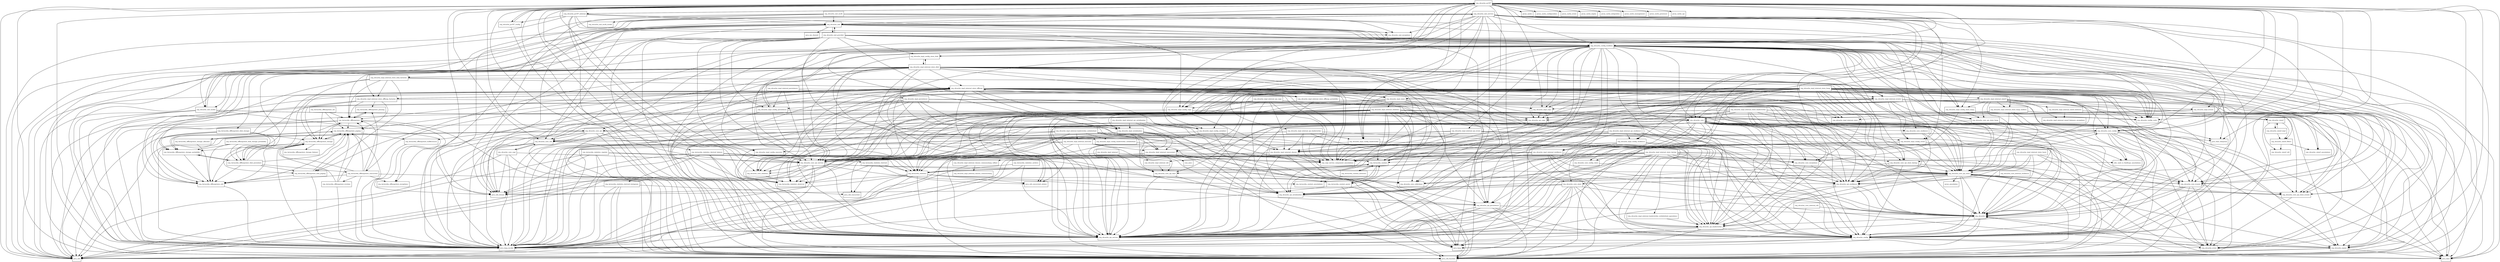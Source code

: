 digraph ehcache_3_7_1_package_dependencies {
  node [shape = box, fontsize=10.0];
  org_ehcache -> java_lang;
  org_ehcache -> org_ehcache_config;
  org_ehcache -> org_ehcache_spi_loaderwriter;
  org_ehcache_config -> java_lang;
  org_ehcache_config -> java_lang_invoke;
  org_ehcache_config -> org_ehcache_event;
  org_ehcache_config -> org_ehcache_expiry;
  org_ehcache_config_builders -> java_lang;
  org_ehcache_config_builders -> java_lang_invoke;
  org_ehcache_config_builders -> java_time;
  org_ehcache_config_builders -> java_util;
  org_ehcache_config_builders -> java_util_function;
  org_ehcache_config_builders -> org_ehcache;
  org_ehcache_config_builders -> org_ehcache_config;
  org_ehcache_config_builders -> org_ehcache_config_units;
  org_ehcache_config_builders -> org_ehcache_core;
  org_ehcache_config_builders -> org_ehcache_core_config;
  org_ehcache_config_builders -> org_ehcache_core_events;
  org_ehcache_config_builders -> org_ehcache_core_resilience;
  org_ehcache_config_builders -> org_ehcache_core_spi;
  org_ehcache_config_builders -> org_ehcache_core_spi_service;
  org_ehcache_config_builders -> org_ehcache_core_spi_store;
  org_ehcache_config_builders -> org_ehcache_core_spi_store_events;
  org_ehcache_config_builders -> org_ehcache_core_spi_store_heap;
  org_ehcache_config_builders -> org_ehcache_core_store;
  org_ehcache_config_builders -> org_ehcache_core_util;
  org_ehcache_config_builders -> org_ehcache_event;
  org_ehcache_config_builders -> org_ehcache_expiry;
  org_ehcache_config_builders -> org_ehcache_impl_config_copy;
  org_ehcache_config_builders -> org_ehcache_impl_config_event;
  org_ehcache_config_builders -> org_ehcache_impl_config_executor;
  org_ehcache_config_builders -> org_ehcache_impl_config_loaderwriter;
  org_ehcache_config_builders -> org_ehcache_impl_config_loaderwriter_writebehind;
  org_ehcache_config_builders -> org_ehcache_impl_config_persistence;
  org_ehcache_config_builders -> org_ehcache_impl_config_resilience;
  org_ehcache_config_builders -> org_ehcache_impl_config_serializer;
  org_ehcache_config_builders -> org_ehcache_impl_config_store_disk;
  org_ehcache_config_builders -> org_ehcache_impl_config_store_heap;
  org_ehcache_config_builders -> org_ehcache_impl_copy;
  org_ehcache_config_builders -> org_ehcache_impl_events;
  org_ehcache_config_builders -> org_ehcache_impl_internal_events;
  org_ehcache_config_builders -> org_ehcache_impl_internal_resilience;
  org_ehcache_config_builders -> org_ehcache_impl_internal_spi_event;
  org_ehcache_config_builders -> org_ehcache_spi_copy;
  org_ehcache_config_builders -> org_ehcache_spi_loaderwriter;
  org_ehcache_config_builders -> org_ehcache_spi_persistence;
  org_ehcache_config_builders -> org_ehcache_spi_resilience;
  org_ehcache_config_builders -> org_ehcache_spi_serialization;
  org_ehcache_config_builders -> org_ehcache_spi_service;
  org_ehcache_config_units -> org_ehcache_config;
  org_ehcache_core -> java_lang_invoke;
  org_ehcache_core -> java_time;
  org_ehcache_core -> java_util;
  org_ehcache_core -> java_util_concurrent_atomic;
  org_ehcache_core -> java_util_function;
  org_ehcache_core -> org_ehcache;
  org_ehcache_core -> org_ehcache_config;
  org_ehcache_core -> org_ehcache_core_config;
  org_ehcache_core -> org_ehcache_core_config_store;
  org_ehcache_core -> org_ehcache_core_events;
  org_ehcache_core -> org_ehcache_core_exceptions;
  org_ehcache_core -> org_ehcache_core_resilience;
  org_ehcache_core -> org_ehcache_core_spi;
  org_ehcache_core -> org_ehcache_core_spi_service;
  org_ehcache_core -> org_ehcache_core_spi_store;
  org_ehcache_core -> org_ehcache_core_spi_store_events;
  org_ehcache_core -> org_ehcache_core_statistics;
  org_ehcache_core -> org_ehcache_core_store;
  org_ehcache_core -> org_ehcache_core_util;
  org_ehcache_core -> org_ehcache_event;
  org_ehcache_core -> org_ehcache_expiry;
  org_ehcache_core -> org_ehcache_spi_loaderwriter;
  org_ehcache_core -> org_ehcache_spi_persistence;
  org_ehcache_core -> org_ehcache_spi_resilience;
  org_ehcache_core -> org_ehcache_spi_serialization;
  org_ehcache_core -> org_ehcache_spi_service;
  org_ehcache_core -> org_terracotta_context;
  org_ehcache_core -> org_terracotta_statistics;
  org_ehcache_core -> org_terracotta_statistics_observer;
  org_ehcache_core_config -> java_lang_invoke;
  org_ehcache_core_config -> java_time;
  org_ehcache_core_config -> java_time_temporal;
  org_ehcache_core_config -> java_util_function;
  org_ehcache_core_config -> org_ehcache;
  org_ehcache_core_config -> org_ehcache_config;
  org_ehcache_core_config -> org_ehcache_core;
  org_ehcache_core_config -> org_ehcache_core_util;
  org_ehcache_core_config -> org_ehcache_expiry;
  org_ehcache_core_config -> org_ehcache_spi_service;
  org_ehcache_core_config_store -> org_ehcache_core_spi_store;
  org_ehcache_core_config_store -> org_ehcache_spi_service;
  org_ehcache_core_events -> java_util_function;
  org_ehcache_core_events -> org_ehcache;
  org_ehcache_core_events -> org_ehcache_core_spi_store;
  org_ehcache_core_events -> org_ehcache_core_spi_store_events;
  org_ehcache_core_events -> org_ehcache_event;
  org_ehcache_core_events -> org_ehcache_spi_service;
  org_ehcache_core_exceptions -> org_ehcache_spi_loaderwriter;
  org_ehcache_core_exceptions -> org_ehcache_spi_resilience;
  org_ehcache_core_internal_resilience -> org_ehcache;
  org_ehcache_core_internal_resilience -> org_ehcache_spi_resilience;
  org_ehcache_core_internal_util -> java_lang_invoke;
  org_ehcache_core_internal_util -> org_ehcache;
  org_ehcache_core_osgi -> java_lang_invoke;
  org_ehcache_core_osgi -> java_util;
  org_ehcache_core_osgi -> java_util_function;
  org_ehcache_core_osgi -> java_util_stream;
  org_ehcache_core_osgi -> org_ehcache_core_spi_service;
  org_ehcache_core_osgi -> org_ehcache_core_util;
  org_ehcache_core_resilience -> org_ehcache_core_spi_store;
  org_ehcache_core_resilience -> org_ehcache_spi_resilience;
  org_ehcache_core_spi -> java_lang_invoke;
  org_ehcache_core_spi -> java_util;
  org_ehcache_core_spi -> java_util_function;
  org_ehcache_core_spi -> java_util_stream;
  org_ehcache_core_spi -> org_ehcache_config;
  org_ehcache_core_spi -> org_ehcache_core_spi_service;
  org_ehcache_core_spi -> org_ehcache_core_util;
  org_ehcache_core_spi -> org_ehcache_spi_service;
  org_ehcache_core_spi_service -> java_lang_invoke;
  org_ehcache_core_spi_service -> java_util;
  org_ehcache_core_spi_service -> java_util_function;
  org_ehcache_core_spi_service -> java_util_stream;
  org_ehcache_core_spi_service -> org_ehcache;
  org_ehcache_core_spi_service -> org_ehcache_core_spi_store;
  org_ehcache_core_spi_service -> org_ehcache_core_statistics;
  org_ehcache_core_spi_service -> org_ehcache_spi_persistence;
  org_ehcache_core_spi_service -> org_ehcache_spi_service;
  org_ehcache_core_spi_store -> java_time;
  org_ehcache_core_spi_store -> java_util_function;
  org_ehcache_core_spi_store -> javax_annotation;
  org_ehcache_core_spi_store -> org_ehcache;
  org_ehcache_core_spi_store -> org_ehcache_config;
  org_ehcache_core_spi_store -> org_ehcache_core_collections;
  org_ehcache_core_spi_store -> org_ehcache_core_config;
  org_ehcache_core_spi_store -> org_ehcache_core_events;
  org_ehcache_core_spi_store -> org_ehcache_core_spi_store_events;
  org_ehcache_core_spi_store -> org_ehcache_core_store;
  org_ehcache_core_spi_store -> org_ehcache_expiry;
  org_ehcache_core_spi_store -> org_ehcache_spi_loaderwriter;
  org_ehcache_core_spi_store -> org_ehcache_spi_resilience;
  org_ehcache_core_spi_store -> org_ehcache_spi_serialization;
  org_ehcache_core_spi_store -> org_ehcache_spi_service;
  org_ehcache_core_spi_store_events -> org_ehcache_event;
  org_ehcache_core_spi_store_heap -> org_ehcache_config;
  org_ehcache_core_spi_store_heap -> org_ehcache_core_spi_store;
  org_ehcache_core_spi_store_heap -> org_ehcache_spi_service;
  org_ehcache_core_spi_store_tiering -> java_util_function;
  org_ehcache_core_spi_store_tiering -> org_ehcache_config;
  org_ehcache_core_spi_store_tiering -> org_ehcache_core_spi_store;
  org_ehcache_core_spi_store_tiering -> org_ehcache_spi_resilience;
  org_ehcache_core_spi_store_tiering -> org_ehcache_spi_service;
  org_ehcache_core_spi_time -> java_lang;
  org_ehcache_core_spi_time -> org_ehcache_spi_service;
  org_ehcache_core_statistics -> org_terracotta_statistics_observer;
  org_ehcache_core_store -> java_lang_invoke;
  org_ehcache_core_store -> java_util;
  org_ehcache_core_store -> java_util_function;
  org_ehcache_core_store -> java_util_stream;
  org_ehcache_core_store -> org_ehcache_config;
  org_ehcache_core_store -> org_ehcache_core_spi_store;
  org_ehcache_core_store -> org_ehcache_expiry;
  org_ehcache_core_store -> org_ehcache_spi_loaderwriter;
  org_ehcache_core_store -> org_ehcache_spi_serialization;
  org_ehcache_core_store -> org_ehcache_spi_service;
  org_ehcache_core_util -> java_lang_invoke;
  org_ehcache_core_util -> java_util_function;
  org_ehcache_core_util -> java_util_stream;
  org_ehcache_core_util -> org_ehcache_core_osgi;
  org_ehcache_event -> org_ehcache;
  org_ehcache_expiry -> java_time;
  org_ehcache_expiry -> java_util;
  org_ehcache_expiry -> java_util_function;
  org_ehcache_expiry -> org_ehcache;
  org_ehcache_impl_config_copy -> org_ehcache_impl_internal_classes;
  org_ehcache_impl_config_copy -> org_ehcache_spi_copy;
  org_ehcache_impl_config_copy -> org_ehcache_spi_service;
  org_ehcache_impl_config_event -> org_ehcache_core_config_store;
  org_ehcache_impl_config_event -> org_ehcache_core_events;
  org_ehcache_impl_config_event -> org_ehcache_core_spi_store;
  org_ehcache_impl_config_event -> org_ehcache_event;
  org_ehcache_impl_config_event -> org_ehcache_impl_internal_classes;
  org_ehcache_impl_config_event -> org_ehcache_spi_service;
  org_ehcache_impl_config_executor -> org_ehcache_core_spi_service;
  org_ehcache_impl_config_executor -> org_ehcache_spi_service;
  org_ehcache_impl_config_loaderwriter -> org_ehcache_impl_internal_classes;
  org_ehcache_impl_config_loaderwriter -> org_ehcache_spi_loaderwriter;
  org_ehcache_impl_config_loaderwriter -> org_ehcache_spi_service;
  org_ehcache_impl_config_loaderwriter_writebehind -> org_ehcache_spi_loaderwriter;
  org_ehcache_impl_config_loaderwriter_writebehind -> org_ehcache_spi_service;
  org_ehcache_impl_config_persistence -> org_ehcache_config_builders;
  org_ehcache_impl_config_persistence -> org_ehcache_core;
  org_ehcache_impl_config_persistence -> org_ehcache_core_spi_service;
  org_ehcache_impl_config_persistence -> org_ehcache_spi_service;
  org_ehcache_impl_config_resilience -> org_ehcache_impl_internal_classes;
  org_ehcache_impl_config_resilience -> org_ehcache_impl_internal_resilience;
  org_ehcache_impl_config_resilience -> org_ehcache_spi_loaderwriter;
  org_ehcache_impl_config_resilience -> org_ehcache_spi_resilience;
  org_ehcache_impl_config_resilience -> org_ehcache_spi_service;
  org_ehcache_impl_config_serializer -> org_ehcache_core_spi_service;
  org_ehcache_impl_config_serializer -> org_ehcache_impl_internal_classes;
  org_ehcache_impl_config_serializer -> org_ehcache_spi_serialization;
  org_ehcache_impl_config_serializer -> org_ehcache_spi_service;
  org_ehcache_impl_config_store_disk -> org_ehcache_impl_internal_store_disk;
  org_ehcache_impl_config_store_disk -> org_ehcache_spi_service;
  org_ehcache_impl_config_store_heap -> org_ehcache_config_units;
  org_ehcache_impl_config_store_heap -> org_ehcache_core_spi_store_heap;
  org_ehcache_impl_config_store_heap -> org_ehcache_spi_service;
  org_ehcache_impl_copy -> org_ehcache_spi_copy;
  org_ehcache_impl_copy -> org_ehcache_spi_serialization;
  org_ehcache_impl_events -> java_lang_invoke;
  org_ehcache_impl_events -> org_ehcache;
  org_ehcache_impl_events -> org_ehcache_core;
  org_ehcache_impl_events -> org_ehcache_core_events;
  org_ehcache_impl_events -> org_ehcache_core_spi_store_events;
  org_ehcache_impl_events -> org_ehcache_event;
  org_ehcache_impl_internal -> org_ehcache_core_spi_service;
  org_ehcache_impl_internal -> org_ehcache_core_spi_time;
  org_ehcache_impl_internal -> org_ehcache_spi_service;
  org_ehcache_impl_internal -> org_osgi_service_component_annotations;
  org_ehcache_impl_internal_classes -> java_lang;
  org_ehcache_impl_internal_classes -> org_ehcache_config;
  org_ehcache_impl_internal_classes -> org_ehcache_core_collections;
  org_ehcache_impl_internal_classes -> org_ehcache_core_spi_service;
  org_ehcache_impl_internal_classes -> org_ehcache_impl_internal_classes_commonslang_reflect;
  org_ehcache_impl_internal_classes -> org_ehcache_spi_service;
  org_ehcache_impl_internal_classes_commonslang_reflect -> java_util;
  org_ehcache_impl_internal_classes_commonslang_reflect -> org_ehcache_impl_internal_classes_commonslang;
  org_ehcache_impl_internal_concurrent -> edu_umd_cs_findbugs_annotations;
  org_ehcache_impl_internal_concurrent -> java_lang;
  org_ehcache_impl_internal_concurrent -> java_lang_invoke;
  org_ehcache_impl_internal_concurrent -> java_util;
  org_ehcache_impl_internal_concurrent -> java_util_concurrent;
  org_ehcache_impl_internal_concurrent -> java_util_function;
  org_ehcache_impl_internal_concurrent -> org_ehcache_config;
  org_ehcache_impl_internal_concurrent -> sun_misc;
  org_ehcache_impl_internal_events -> java_util_function;
  org_ehcache_impl_internal_events -> org_ehcache;
  org_ehcache_impl_internal_events -> org_ehcache_core_events;
  org_ehcache_impl_internal_events -> org_ehcache_core_spi_service;
  org_ehcache_impl_internal_events -> org_ehcache_core_spi_store;
  org_ehcache_impl_internal_events -> org_ehcache_core_spi_store_events;
  org_ehcache_impl_internal_events -> org_ehcache_event;
  org_ehcache_impl_internal_events -> org_ehcache_impl_config_event;
  org_ehcache_impl_internal_events -> org_ehcache_impl_events;
  org_ehcache_impl_internal_events -> org_ehcache_spi_service;
  org_ehcache_impl_internal_events -> org_osgi_service_component_annotations;
  org_ehcache_impl_internal_executor -> java_lang_invoke;
  org_ehcache_impl_internal_executor -> org_ehcache_core_spi_service;
  org_ehcache_impl_internal_executor -> org_ehcache_impl_config_executor;
  org_ehcache_impl_internal_executor -> org_ehcache_impl_internal_concurrent;
  org_ehcache_impl_internal_executor -> org_ehcache_impl_internal_util;
  org_ehcache_impl_internal_executor -> org_ehcache_spi_service;
  org_ehcache_impl_internal_executor -> org_osgi_service_component_annotations;
  org_ehcache_impl_internal_loaderwriter_writebehind -> java_lang_invoke;
  org_ehcache_impl_internal_loaderwriter_writebehind -> org_ehcache_core_spi_service;
  org_ehcache_impl_internal_loaderwriter_writebehind -> org_ehcache_impl_config_loaderwriter_writebehind;
  org_ehcache_impl_internal_loaderwriter_writebehind -> org_ehcache_impl_internal_concurrent;
  org_ehcache_impl_internal_loaderwriter_writebehind -> org_ehcache_impl_internal_executor;
  org_ehcache_impl_internal_loaderwriter_writebehind -> org_ehcache_impl_internal_loaderwriter_writebehind_operations;
  org_ehcache_impl_internal_loaderwriter_writebehind -> org_ehcache_spi_loaderwriter;
  org_ehcache_impl_internal_loaderwriter_writebehind -> org_ehcache_spi_service;
  org_ehcache_impl_internal_loaderwriter_writebehind -> org_osgi_service_component_annotations;
  org_ehcache_impl_internal_loaderwriter_writebehind_operations -> org_ehcache_spi_loaderwriter;
  org_ehcache_impl_internal_persistence -> org_ehcache_core_spi_service;
  org_ehcache_impl_internal_persistence -> org_ehcache_impl_config_persistence;
  org_ehcache_impl_internal_persistence -> org_ehcache_impl_persistence;
  org_ehcache_impl_internal_persistence -> org_ehcache_spi_service;
  org_ehcache_impl_internal_persistence -> org_osgi_service_component_annotations;
  org_ehcache_impl_internal_resilience -> java_lang_invoke;
  org_ehcache_impl_internal_resilience -> java_util;
  org_ehcache_impl_internal_resilience -> org_ehcache;
  org_ehcache_impl_internal_resilience -> org_ehcache_core_exceptions;
  org_ehcache_impl_internal_resilience -> org_ehcache_core_spi_time;
  org_ehcache_impl_internal_resilience -> org_ehcache_impl_internal_util;
  org_ehcache_impl_internal_resilience -> org_ehcache_spi_loaderwriter;
  org_ehcache_impl_internal_resilience -> org_ehcache_spi_resilience;
  org_ehcache_impl_internal_sizeof -> org_ehcache_config;
  org_ehcache_impl_internal_sizeof -> org_ehcache_config_units;
  org_ehcache_impl_internal_sizeof -> org_ehcache_core_spi_service;
  org_ehcache_impl_internal_sizeof -> org_ehcache_core_spi_store;
  org_ehcache_impl_internal_sizeof -> org_ehcache_core_spi_store_heap;
  org_ehcache_impl_internal_sizeof -> org_ehcache_impl_config_store_heap;
  org_ehcache_impl_internal_sizeof -> org_ehcache_impl_copy;
  org_ehcache_impl_internal_sizeof -> org_ehcache_impl_internal_concurrent;
  org_ehcache_impl_internal_sizeof -> org_ehcache_impl_internal_sizeof_listeners;
  org_ehcache_impl_internal_sizeof -> org_ehcache_impl_internal_sizeof_listeners_exceptions;
  org_ehcache_impl_internal_sizeof -> org_ehcache_impl_internal_store_heap_holders;
  org_ehcache_impl_internal_sizeof -> org_ehcache_sizeof;
  org_ehcache_impl_internal_sizeof -> org_ehcache_sizeof_filters;
  org_ehcache_impl_internal_sizeof -> org_ehcache_spi_copy;
  org_ehcache_impl_internal_sizeof -> org_ehcache_spi_service;
  org_ehcache_impl_internal_sizeof -> org_osgi_service_component_annotations;
  org_ehcache_impl_internal_sizeof_listeners -> org_ehcache_impl_internal_sizeof_listeners_exceptions;
  org_ehcache_impl_internal_sizeof_listeners -> org_ehcache_sizeof;
  org_ehcache_impl_internal_spi_copy -> org_ehcache_core_spi_service;
  org_ehcache_impl_internal_spi_copy -> org_ehcache_impl_config_copy;
  org_ehcache_impl_internal_spi_copy -> org_ehcache_impl_copy;
  org_ehcache_impl_internal_spi_copy -> org_ehcache_impl_internal_classes;
  org_ehcache_impl_internal_spi_copy -> org_ehcache_spi_copy;
  org_ehcache_impl_internal_spi_copy -> org_ehcache_spi_serialization;
  org_ehcache_impl_internal_spi_copy -> org_ehcache_spi_service;
  org_ehcache_impl_internal_spi_copy -> org_osgi_service_component_annotations;
  org_ehcache_impl_internal_spi_event -> org_ehcache_core_events;
  org_ehcache_impl_internal_spi_event -> org_ehcache_core_spi_service;
  org_ehcache_impl_internal_spi_event -> org_ehcache_event;
  org_ehcache_impl_internal_spi_event -> org_ehcache_impl_config_event;
  org_ehcache_impl_internal_spi_event -> org_ehcache_impl_internal_classes;
  org_ehcache_impl_internal_spi_event -> org_ehcache_spi_service;
  org_ehcache_impl_internal_spi_event -> org_osgi_service_component_annotations;
  org_ehcache_impl_internal_spi_loaderwriter -> org_ehcache_config;
  org_ehcache_impl_internal_spi_loaderwriter -> org_ehcache_core_spi_service;
  org_ehcache_impl_internal_spi_loaderwriter -> org_ehcache_impl_config_loaderwriter;
  org_ehcache_impl_internal_spi_loaderwriter -> org_ehcache_impl_internal_classes;
  org_ehcache_impl_internal_spi_loaderwriter -> org_ehcache_spi_loaderwriter;
  org_ehcache_impl_internal_spi_loaderwriter -> org_ehcache_spi_service;
  org_ehcache_impl_internal_spi_loaderwriter -> org_osgi_service_component_annotations;
  org_ehcache_impl_internal_spi_resilience -> org_ehcache_config;
  org_ehcache_impl_internal_spi_resilience -> org_ehcache_core_spi_service;
  org_ehcache_impl_internal_spi_resilience -> org_ehcache_impl_config_resilience;
  org_ehcache_impl_internal_spi_resilience -> org_ehcache_impl_internal_classes;
  org_ehcache_impl_internal_spi_resilience -> org_ehcache_spi_loaderwriter;
  org_ehcache_impl_internal_spi_resilience -> org_ehcache_spi_resilience;
  org_ehcache_impl_internal_spi_resilience -> org_ehcache_spi_service;
  org_ehcache_impl_internal_spi_resilience -> org_osgi_service_component_annotations;
  org_ehcache_impl_internal_spi_serialization -> java_lang;
  org_ehcache_impl_internal_spi_serialization -> org_ehcache_core_collections;
  org_ehcache_impl_internal_spi_serialization -> org_ehcache_core_spi_service;
  org_ehcache_impl_internal_spi_serialization -> org_ehcache_impl_config_serializer;
  org_ehcache_impl_internal_spi_serialization -> org_ehcache_impl_serialization;
  org_ehcache_impl_internal_spi_serialization -> org_ehcache_spi_serialization;
  org_ehcache_impl_internal_spi_serialization -> org_ehcache_spi_service;
  org_ehcache_impl_internal_spi_serialization -> org_osgi_service_component_annotations;
  org_ehcache_impl_internal_statistics -> java_lang_invoke;
  org_ehcache_impl_internal_statistics -> java_util;
  org_ehcache_impl_internal_statistics -> java_util_concurrent_atomic;
  org_ehcache_impl_internal_statistics -> java_util_function;
  org_ehcache_impl_internal_statistics -> org_ehcache;
  org_ehcache_impl_internal_statistics -> org_ehcache_config;
  org_ehcache_impl_internal_statistics -> org_ehcache_core;
  org_ehcache_impl_internal_statistics -> org_ehcache_core_events;
  org_ehcache_impl_internal_statistics -> org_ehcache_core_spi_service;
  org_ehcache_impl_internal_statistics -> org_ehcache_core_spi_store;
  org_ehcache_impl_internal_statistics -> org_ehcache_core_statistics;
  org_ehcache_impl_internal_statistics -> org_ehcache_spi_service;
  org_ehcache_impl_internal_statistics -> org_osgi_service_component_annotations;
  org_ehcache_impl_internal_statistics -> org_terracotta_context;
  org_ehcache_impl_internal_statistics -> org_terracotta_context_query;
  org_ehcache_impl_internal_statistics -> org_terracotta_statistics;
  org_ehcache_impl_internal_statistics -> org_terracotta_statistics_observer;
  org_ehcache_impl_internal_store_basic -> java_util_function;
  org_ehcache_impl_internal_store_basic -> org_ehcache;
  org_ehcache_impl_internal_store_basic -> org_ehcache_core_spi_store;
  org_ehcache_impl_internal_store_basic -> org_ehcache_core_spi_store_events;
  org_ehcache_impl_internal_store_basic -> org_ehcache_core_spi_store_tiering;
  org_ehcache_impl_internal_store_basic -> org_ehcache_spi_resilience;
  org_ehcache_impl_internal_store_disk -> java_lang_invoke;
  org_ehcache_impl_internal_store_disk -> java_util_function;
  org_ehcache_impl_internal_store_disk -> org_ehcache;
  org_ehcache_impl_internal_store_disk -> org_ehcache_config;
  org_ehcache_impl_internal_store_disk -> org_ehcache_config_units;
  org_ehcache_impl_internal_store_disk -> org_ehcache_core_collections;
  org_ehcache_impl_internal_store_disk -> org_ehcache_core_events;
  org_ehcache_impl_internal_store_disk -> org_ehcache_core_spi_service;
  org_ehcache_impl_internal_store_disk -> org_ehcache_core_spi_store;
  org_ehcache_impl_internal_store_disk -> org_ehcache_core_spi_store_tiering;
  org_ehcache_impl_internal_store_disk -> org_ehcache_core_spi_time;
  org_ehcache_impl_internal_store_disk -> org_ehcache_core_statistics;
  org_ehcache_impl_internal_store_disk -> org_ehcache_impl_config_store_disk;
  org_ehcache_impl_internal_store_disk -> org_ehcache_impl_internal_events;
  org_ehcache_impl_internal_store_disk -> org_ehcache_impl_internal_store_disk_factories;
  org_ehcache_impl_internal_store_disk -> org_ehcache_impl_internal_store_offheap;
  org_ehcache_impl_internal_store_disk -> org_ehcache_impl_internal_store_offheap_factories;
  org_ehcache_impl_internal_store_disk -> org_ehcache_impl_internal_store_offheap_portability;
  org_ehcache_impl_internal_store_disk -> org_ehcache_impl_store;
  org_ehcache_impl_internal_store_disk -> org_ehcache_spi_persistence;
  org_ehcache_impl_internal_store_disk -> org_ehcache_spi_serialization;
  org_ehcache_impl_internal_store_disk -> org_ehcache_spi_service;
  org_ehcache_impl_internal_store_disk -> org_osgi_service_component_annotations;
  org_ehcache_impl_internal_store_disk -> org_terracotta_context;
  org_ehcache_impl_internal_store_disk -> org_terracotta_offheapstore;
  org_ehcache_impl_internal_store_disk -> org_terracotta_offheapstore_disk_paging;
  org_ehcache_impl_internal_store_disk -> org_terracotta_offheapstore_disk_persistent;
  org_ehcache_impl_internal_store_disk -> org_terracotta_offheapstore_disk_storage;
  org_ehcache_impl_internal_store_disk -> org_terracotta_offheapstore_storage_portability;
  org_ehcache_impl_internal_store_disk -> org_terracotta_offheapstore_util;
  org_ehcache_impl_internal_store_disk -> org_terracotta_statistics;
  org_ehcache_impl_internal_store_disk_factories -> org_ehcache_core_spi_store;
  org_ehcache_impl_internal_store_disk_factories -> org_ehcache_impl_internal_store_offheap;
  org_ehcache_impl_internal_store_disk_factories -> org_ehcache_impl_internal_store_offheap_factories;
  org_ehcache_impl_internal_store_disk_factories -> org_terracotta_offheapstore;
  org_ehcache_impl_internal_store_disk_factories -> org_terracotta_offheapstore_disk_paging;
  org_ehcache_impl_internal_store_disk_factories -> org_terracotta_offheapstore_disk_persistent;
  org_ehcache_impl_internal_store_disk_factories -> org_terracotta_offheapstore_util;
  org_ehcache_impl_internal_store_heap -> edu_umd_cs_findbugs_annotations;
  org_ehcache_impl_internal_store_heap -> java_lang_invoke;
  org_ehcache_impl_internal_store_heap -> java_time;
  org_ehcache_impl_internal_store_heap -> java_util;
  org_ehcache_impl_internal_store_heap -> java_util_function;
  org_ehcache_impl_internal_store_heap -> org_ehcache;
  org_ehcache_impl_internal_store_heap -> org_ehcache_config;
  org_ehcache_impl_internal_store_heap -> org_ehcache_config_units;
  org_ehcache_impl_internal_store_heap -> org_ehcache_core;
  org_ehcache_impl_internal_store_heap -> org_ehcache_core_collections;
  org_ehcache_impl_internal_store_heap -> org_ehcache_core_config;
  org_ehcache_impl_internal_store_heap -> org_ehcache_core_events;
  org_ehcache_impl_internal_store_heap -> org_ehcache_core_exceptions;
  org_ehcache_impl_internal_store_heap -> org_ehcache_core_spi_service;
  org_ehcache_impl_internal_store_heap -> org_ehcache_core_spi_store;
  org_ehcache_impl_internal_store_heap -> org_ehcache_core_spi_store_events;
  org_ehcache_impl_internal_store_heap -> org_ehcache_core_spi_store_heap;
  org_ehcache_impl_internal_store_heap -> org_ehcache_core_spi_store_tiering;
  org_ehcache_impl_internal_store_heap -> org_ehcache_core_spi_time;
  org_ehcache_impl_internal_store_heap -> org_ehcache_core_statistics;
  org_ehcache_impl_internal_store_heap -> org_ehcache_expiry;
  org_ehcache_impl_internal_store_heap -> org_ehcache_impl_copy;
  org_ehcache_impl_internal_store_heap -> org_ehcache_impl_internal_concurrent;
  org_ehcache_impl_internal_store_heap -> org_ehcache_impl_internal_events;
  org_ehcache_impl_internal_store_heap -> org_ehcache_impl_internal_sizeof;
  org_ehcache_impl_internal_store_heap -> org_ehcache_impl_internal_store;
  org_ehcache_impl_internal_store_heap -> org_ehcache_impl_internal_store_heap_holders;
  org_ehcache_impl_internal_store_heap -> org_ehcache_impl_serialization;
  org_ehcache_impl_internal_store_heap -> org_ehcache_impl_store;
  org_ehcache_impl_internal_store_heap -> org_ehcache_sizeof_annotations;
  org_ehcache_impl_internal_store_heap -> org_ehcache_spi_copy;
  org_ehcache_impl_internal_store_heap -> org_ehcache_spi_persistence;
  org_ehcache_impl_internal_store_heap -> org_ehcache_spi_resilience;
  org_ehcache_impl_internal_store_heap -> org_ehcache_spi_serialization;
  org_ehcache_impl_internal_store_heap -> org_ehcache_spi_service;
  org_ehcache_impl_internal_store_heap -> org_osgi_service_component_annotations;
  org_ehcache_impl_internal_store_heap -> org_terracotta_context;
  org_ehcache_impl_internal_store_heap -> org_terracotta_statistics;
  org_ehcache_impl_internal_store_heap -> org_terracotta_statistics_observer;
  org_ehcache_impl_internal_store_heap_holders -> edu_umd_cs_findbugs_annotations;
  org_ehcache_impl_internal_store_heap_holders -> java_time;
  org_ehcache_impl_internal_store_heap_holders -> org_ehcache_core_spi_store;
  org_ehcache_impl_internal_store_heap_holders -> org_ehcache_impl_internal_store;
  org_ehcache_impl_internal_store_heap_holders -> org_ehcache_sizeof_annotations;
  org_ehcache_impl_internal_store_heap_holders -> org_ehcache_spi_copy;
  org_ehcache_impl_internal_store_heap_holders -> org_ehcache_spi_serialization;
  org_ehcache_impl_internal_store_loaderwriter -> java_lang_invoke;
  org_ehcache_impl_internal_store_loaderwriter -> java_time;
  org_ehcache_impl_internal_store_loaderwriter -> java_util_function;
  org_ehcache_impl_internal_store_loaderwriter -> org_ehcache;
  org_ehcache_impl_internal_store_loaderwriter -> org_ehcache_core;
  org_ehcache_impl_internal_store_loaderwriter -> org_ehcache_core_exceptions;
  org_ehcache_impl_internal_store_loaderwriter -> org_ehcache_core_spi_service;
  org_ehcache_impl_internal_store_loaderwriter -> org_ehcache_core_spi_store;
  org_ehcache_impl_internal_store_loaderwriter -> org_ehcache_core_spi_store_events;
  org_ehcache_impl_internal_store_loaderwriter -> org_ehcache_core_util;
  org_ehcache_impl_internal_store_loaderwriter -> org_ehcache_expiry;
  org_ehcache_impl_internal_store_loaderwriter -> org_ehcache_spi_loaderwriter;
  org_ehcache_impl_internal_store_loaderwriter -> org_ehcache_spi_resilience;
  org_ehcache_impl_internal_store_loaderwriter -> org_ehcache_spi_service;
  org_ehcache_impl_internal_store_loaderwriter -> org_osgi_service_component_annotations;
  org_ehcache_impl_internal_store_loaderwriter -> org_terracotta_context;
  org_ehcache_impl_internal_store_offheap -> java_lang_invoke;
  org_ehcache_impl_internal_store_offheap -> java_time;
  org_ehcache_impl_internal_store_offheap -> java_util;
  org_ehcache_impl_internal_store_offheap -> java_util_function;
  org_ehcache_impl_internal_store_offheap -> org_ehcache;
  org_ehcache_impl_internal_store_offheap -> org_ehcache_config;
  org_ehcache_impl_internal_store_offheap -> org_ehcache_config_units;
  org_ehcache_impl_internal_store_offheap -> org_ehcache_core_collections;
  org_ehcache_impl_internal_store_offheap -> org_ehcache_core_config;
  org_ehcache_impl_internal_store_offheap -> org_ehcache_core_events;
  org_ehcache_impl_internal_store_offheap -> org_ehcache_core_exceptions;
  org_ehcache_impl_internal_store_offheap -> org_ehcache_core_spi_service;
  org_ehcache_impl_internal_store_offheap -> org_ehcache_core_spi_store;
  org_ehcache_impl_internal_store_offheap -> org_ehcache_core_spi_store_events;
  org_ehcache_impl_internal_store_offheap -> org_ehcache_core_spi_store_tiering;
  org_ehcache_impl_internal_store_offheap -> org_ehcache_core_spi_time;
  org_ehcache_impl_internal_store_offheap -> org_ehcache_core_statistics;
  org_ehcache_impl_internal_store_offheap -> org_ehcache_expiry;
  org_ehcache_impl_internal_store_offheap -> org_ehcache_impl_internal_events;
  org_ehcache_impl_internal_store_offheap -> org_ehcache_impl_internal_store;
  org_ehcache_impl_internal_store_offheap -> org_ehcache_impl_internal_store_offheap_factories;
  org_ehcache_impl_internal_store_offheap -> org_ehcache_impl_internal_store_offheap_portability;
  org_ehcache_impl_internal_store_offheap -> org_ehcache_impl_serialization;
  org_ehcache_impl_internal_store_offheap -> org_ehcache_impl_store;
  org_ehcache_impl_internal_store_offheap -> org_ehcache_spi_persistence;
  org_ehcache_impl_internal_store_offheap -> org_ehcache_spi_resilience;
  org_ehcache_impl_internal_store_offheap -> org_ehcache_spi_serialization;
  org_ehcache_impl_internal_store_offheap -> org_ehcache_spi_service;
  org_ehcache_impl_internal_store_offheap -> org_osgi_service_component_annotations;
  org_ehcache_impl_internal_store_offheap -> org_terracotta_context;
  org_ehcache_impl_internal_store_offheap -> org_terracotta_offheapstore;
  org_ehcache_impl_internal_store_offheap -> org_terracotta_offheapstore_buffersource;
  org_ehcache_impl_internal_store_offheap -> org_terracotta_offheapstore_concurrent;
  org_ehcache_impl_internal_store_offheap -> org_terracotta_offheapstore_exceptions;
  org_ehcache_impl_internal_store_offheap -> org_terracotta_offheapstore_paging;
  org_ehcache_impl_internal_store_offheap -> org_terracotta_offheapstore_storage;
  org_ehcache_impl_internal_store_offheap -> org_terracotta_offheapstore_storage_portability;
  org_ehcache_impl_internal_store_offheap -> org_terracotta_offheapstore_util;
  org_ehcache_impl_internal_store_offheap -> org_terracotta_statistics;
  org_ehcache_impl_internal_store_offheap -> org_terracotta_statistics_observer;
  org_ehcache_impl_internal_store_offheap_factories -> org_ehcache_core_spi_store;
  org_ehcache_impl_internal_store_offheap_factories -> org_ehcache_impl_internal_store_offheap;
  org_ehcache_impl_internal_store_offheap_factories -> org_terracotta_offheapstore;
  org_ehcache_impl_internal_store_offheap_factories -> org_terracotta_offheapstore_paging;
  org_ehcache_impl_internal_store_offheap_factories -> org_terracotta_offheapstore_pinning;
  org_ehcache_impl_internal_store_offheap_factories -> org_terracotta_offheapstore_storage;
  org_ehcache_impl_internal_store_offheap_factories -> org_terracotta_offheapstore_util;
  org_ehcache_impl_internal_store_offheap_portability -> org_ehcache_impl_internal_store;
  org_ehcache_impl_internal_store_offheap_portability -> org_ehcache_impl_internal_store_offheap;
  org_ehcache_impl_internal_store_offheap_portability -> org_ehcache_spi_serialization;
  org_ehcache_impl_internal_store_offheap_portability -> org_terracotta_offheapstore_storage_portability;
  org_ehcache_impl_internal_store_tiering -> java_lang_invoke;
  org_ehcache_impl_internal_store_tiering -> java_util_function;
  org_ehcache_impl_internal_store_tiering -> org_ehcache;
  org_ehcache_impl_internal_store_tiering -> org_ehcache_config;
  org_ehcache_impl_internal_store_tiering -> org_ehcache_core_collections;
  org_ehcache_impl_internal_store_tiering -> org_ehcache_core_exceptions;
  org_ehcache_impl_internal_store_tiering -> org_ehcache_core_spi_service;
  org_ehcache_impl_internal_store_tiering -> org_ehcache_core_spi_store;
  org_ehcache_impl_internal_store_tiering -> org_ehcache_core_spi_store_events;
  org_ehcache_impl_internal_store_tiering -> org_ehcache_core_spi_store_tiering;
  org_ehcache_impl_internal_store_tiering -> org_ehcache_spi_resilience;
  org_ehcache_impl_internal_store_tiering -> org_ehcache_spi_service;
  org_ehcache_impl_internal_store_tiering -> org_osgi_service_component_annotations;
  org_ehcache_impl_internal_store_tiering -> org_terracotta_context;
  org_ehcache_impl_internal_store_tiering -> org_terracotta_statistics;
  org_ehcache_impl_internal_util -> org_ehcache_core_spi_time;
  org_ehcache_impl_persistence -> edu_umd_cs_findbugs_annotations;
  org_ehcache_impl_persistence -> java_lang_invoke;
  org_ehcache_impl_persistence -> java_util_function;
  org_ehcache_impl_persistence -> org_ehcache;
  org_ehcache_impl_persistence -> org_ehcache_config;
  org_ehcache_impl_persistence -> org_ehcache_core_spi_service;
  org_ehcache_impl_persistence -> org_ehcache_impl_config_persistence;
  org_ehcache_impl_persistence -> org_ehcache_impl_internal_concurrent;
  org_ehcache_impl_persistence -> org_ehcache_impl_serialization;
  org_ehcache_impl_persistence -> org_ehcache_spi_persistence;
  org_ehcache_impl_persistence -> org_ehcache_spi_service;
  org_ehcache_impl_serialization -> java_lang_invoke;
  org_ehcache_impl_serialization -> java_util_function;
  org_ehcache_impl_serialization -> org_ehcache_core_util;
  org_ehcache_impl_serialization -> org_ehcache_impl_internal_concurrent;
  org_ehcache_impl_serialization -> org_ehcache_spi_persistence;
  org_ehcache_impl_serialization -> org_ehcache_spi_serialization;
  org_ehcache_impl_store -> java_util;
  org_ehcache_impl_store -> java_util_function;
  org_ehcache_impl_store -> org_ehcache_config;
  org_ehcache_impl_store -> org_ehcache_core_spi_store;
  org_ehcache_impl_store -> org_ehcache_impl_internal_statistics;
  org_ehcache_impl_store -> org_terracotta_context;
  org_ehcache_impl_store -> org_terracotta_statistics;
  org_ehcache_impl_store -> org_terracotta_statistics_observer;
  org_ehcache_jsr107 -> java_lang_invoke;
  org_ehcache_jsr107 -> java_time;
  org_ehcache_jsr107 -> java_time_temporal;
  org_ehcache_jsr107 -> java_util;
  org_ehcache_jsr107 -> java_util_function;
  org_ehcache_jsr107 -> java_util_stream;
  org_ehcache_jsr107 -> javax_cache;
  org_ehcache_jsr107 -> javax_cache_configuration;
  org_ehcache_jsr107 -> javax_cache_event;
  org_ehcache_jsr107 -> javax_cache_expiry;
  org_ehcache_jsr107 -> javax_cache_integration;
  org_ehcache_jsr107 -> javax_cache_management;
  org_ehcache_jsr107 -> javax_cache_processor;
  org_ehcache_jsr107 -> javax_cache_spi;
  org_ehcache_jsr107 -> org_ehcache;
  org_ehcache_jsr107 -> org_ehcache_config;
  org_ehcache_jsr107 -> org_ehcache_config_builders;
  org_ehcache_jsr107 -> org_ehcache_core;
  org_ehcache_jsr107 -> org_ehcache_core_config;
  org_ehcache_jsr107 -> org_ehcache_core_exceptions;
  org_ehcache_jsr107 -> org_ehcache_core_spi;
  org_ehcache_jsr107 -> org_ehcache_core_spi_service;
  org_ehcache_jsr107 -> org_ehcache_core_statistics;
  org_ehcache_jsr107 -> org_ehcache_core_util;
  org_ehcache_jsr107 -> org_ehcache_event;
  org_ehcache_jsr107 -> org_ehcache_expiry;
  org_ehcache_jsr107 -> org_ehcache_impl_config_copy;
  org_ehcache_jsr107 -> org_ehcache_impl_config_loaderwriter;
  org_ehcache_jsr107 -> org_ehcache_impl_config_serializer;
  org_ehcache_jsr107 -> org_ehcache_impl_copy;
  org_ehcache_jsr107 -> org_ehcache_impl_internal_spi_loaderwriter;
  org_ehcache_jsr107 -> org_ehcache_impl_serialization;
  org_ehcache_jsr107 -> org_ehcache_jsr107_config;
  org_ehcache_jsr107 -> org_ehcache_jsr107_internal;
  org_ehcache_jsr107 -> org_ehcache_spi_loaderwriter;
  org_ehcache_jsr107 -> org_ehcache_spi_service;
  org_ehcache_jsr107 -> org_ehcache_xml;
  org_ehcache_jsr107 -> org_osgi_service_component_annotations;
  org_ehcache_jsr107 -> org_terracotta_statistics_derived_latency;
  org_ehcache_jsr107 -> org_terracotta_statistics_observer;
  org_ehcache_jsr107_config -> org_ehcache_jsr107;
  org_ehcache_jsr107_config -> org_ehcache_spi_service;
  org_ehcache_jsr107_internal -> java_util;
  org_ehcache_jsr107_internal -> org_ehcache_core_spi_service;
  org_ehcache_jsr107_internal -> org_ehcache_jsr107;
  org_ehcache_jsr107_internal -> org_ehcache_jsr107_config;
  org_ehcache_jsr107_internal -> org_ehcache_spi_loaderwriter;
  org_ehcache_jsr107_internal -> org_ehcache_spi_service;
  org_ehcache_jsr107_internal -> org_ehcache_xml;
  org_ehcache_jsr107_internal -> org_ehcache_xml_exceptions;
  org_ehcache_jsr107_internal -> org_osgi_service_component_annotations;
  org_ehcache_sizeof -> org_ehcache_sizeof_filters;
  org_ehcache_sizeof -> org_ehcache_sizeof_impl;
  org_ehcache_sizeof -> org_ehcache_sizeof_util;
  org_ehcache_sizeof_filters -> org_ehcache_sizeof_annotations;
  org_ehcache_sizeof_filters -> org_ehcache_sizeof_util;
  org_ehcache_sizeof_impl -> org_ehcache_sizeof;
  org_ehcache_sizeof_impl -> org_ehcache_sizeof_filters;
  org_ehcache_spi_copy -> org_ehcache_spi_serialization;
  org_ehcache_spi_copy -> org_ehcache_spi_service;
  org_ehcache_spi_loaderwriter -> java_lang_invoke;
  org_ehcache_spi_loaderwriter -> java_util_function;
  org_ehcache_spi_loaderwriter -> org_ehcache_config;
  org_ehcache_spi_loaderwriter -> org_ehcache_spi_service;
  org_ehcache_spi_persistence -> java_lang_invoke;
  org_ehcache_spi_persistence -> java_util_function;
  org_ehcache_spi_persistence -> org_ehcache;
  org_ehcache_spi_persistence -> org_ehcache_config;
  org_ehcache_spi_persistence -> org_ehcache_spi_service;
  org_ehcache_spi_resilience -> org_ehcache;
  org_ehcache_spi_resilience -> org_ehcache_config;
  org_ehcache_spi_resilience -> org_ehcache_spi_loaderwriter;
  org_ehcache_spi_resilience -> org_ehcache_spi_service;
  org_ehcache_spi_serialization -> org_ehcache_spi_persistence;
  org_ehcache_spi_serialization -> org_ehcache_spi_service;
  org_ehcache_xml -> java_lang_invoke;
  org_ehcache_xml -> java_nio_charset;
  org_ehcache_xml -> java_time;
  org_ehcache_xml -> java_time_temporal;
  org_ehcache_xml -> java_util;
  org_ehcache_xml -> java_util_function;
  org_ehcache_xml -> java_util_stream;
  org_ehcache_xml -> org_ehcache_config;
  org_ehcache_xml -> org_ehcache_config_builders;
  org_ehcache_xml -> org_ehcache_config_units;
  org_ehcache_xml -> org_ehcache_core_config;
  org_ehcache_xml -> org_ehcache_core_util;
  org_ehcache_xml -> org_ehcache_expiry;
  org_ehcache_xml -> org_ehcache_spi_service;
  org_ehcache_xml -> org_ehcache_xml_exceptions;
  org_ehcache_xml -> org_ehcache_xml_model;
  org_ehcache_xml -> org_ehcache_xml_provider;
  org_ehcache_xml -> org_ehcache_xml_service;
  org_ehcache_xml_model -> java_lang_invoke;
  org_ehcache_xml_model -> java_time_temporal;
  org_ehcache_xml_model -> java_util;
  org_ehcache_xml_model -> java_util_function;
  org_ehcache_xml_model -> java_util_stream;
  org_ehcache_xml_model -> org_ehcache_config_units;
  org_ehcache_xml_model -> org_ehcache_xml;
  org_ehcache_xml_multi -> java_lang_invoke;
  org_ehcache_xml_multi -> java_util_function;
  org_ehcache_xml_multi -> java_util_stream;
  org_ehcache_xml_multi -> org_ehcache_config;
  org_ehcache_xml_multi -> org_ehcache_xml;
  org_ehcache_xml_multi -> org_ehcache_xml_exceptions;
  org_ehcache_xml_multi -> org_ehcache_xml_multi_model;
  org_ehcache_xml_provider -> java_lang;
  org_ehcache_xml_provider -> java_lang_invoke;
  org_ehcache_xml_provider -> java_util_function;
  org_ehcache_xml_provider -> java_util_stream;
  org_ehcache_xml_provider -> org_ehcache_config;
  org_ehcache_xml_provider -> org_ehcache_config_builders;
  org_ehcache_xml_provider -> org_ehcache_config_units;
  org_ehcache_xml_provider -> org_ehcache_core_spi_service;
  org_ehcache_xml_provider -> org_ehcache_impl_config_copy;
  org_ehcache_xml_provider -> org_ehcache_impl_config_event;
  org_ehcache_xml_provider -> org_ehcache_impl_config_executor;
  org_ehcache_xml_provider -> org_ehcache_impl_config_loaderwriter_writebehind;
  org_ehcache_xml_provider -> org_ehcache_impl_config_persistence;
  org_ehcache_xml_provider -> org_ehcache_impl_config_serializer;
  org_ehcache_xml_provider -> org_ehcache_impl_config_store_disk;
  org_ehcache_xml_provider -> org_ehcache_impl_config_store_heap;
  org_ehcache_xml_provider -> org_ehcache_spi_service;
  org_ehcache_xml_provider -> org_ehcache_xml;
  org_ehcache_xml_provider -> org_ehcache_xml_model;
  org_ehcache_xml_service -> java_lang;
  org_ehcache_xml_service -> java_lang_invoke;
  org_ehcache_xml_service -> java_util;
  org_ehcache_xml_service -> java_util_function;
  org_ehcache_xml_service -> java_util_stream;
  org_ehcache_xml_service -> org_ehcache_config;
  org_ehcache_xml_service -> org_ehcache_config_builders;
  org_ehcache_xml_service -> org_ehcache_config_units;
  org_ehcache_xml_service -> org_ehcache_core_spi_service;
  org_ehcache_xml_service -> org_ehcache_event;
  org_ehcache_xml_service -> org_ehcache_impl_config_copy;
  org_ehcache_xml_service -> org_ehcache_impl_config_event;
  org_ehcache_xml_service -> org_ehcache_impl_config_loaderwriter;
  org_ehcache_xml_service -> org_ehcache_impl_config_resilience;
  org_ehcache_xml_service -> org_ehcache_impl_config_serializer;
  org_ehcache_xml_service -> org_ehcache_impl_config_store_disk;
  org_ehcache_xml_service -> org_ehcache_impl_config_store_heap;
  org_ehcache_xml_service -> org_ehcache_spi_loaderwriter;
  org_ehcache_xml_service -> org_ehcache_spi_service;
  org_ehcache_xml_service -> org_ehcache_xml;
  org_ehcache_xml_service -> org_ehcache_xml_exceptions;
  org_ehcache_xml_service -> org_ehcache_xml_model;
  org_terracotta_context -> org_terracotta_context_annotations;
  org_terracotta_context -> org_terracotta_context_extractor;
  org_terracotta_context -> org_terracotta_context_query;
  org_terracotta_context -> org_terracotta_statistics;
  org_terracotta_context_extractor -> org_terracotta_context;
  org_terracotta_context_extractor -> org_terracotta_context_annotations;
  org_terracotta_context_query -> java_lang;
  org_terracotta_context_query -> java_lang_invoke;
  org_terracotta_context_query -> java_util_function;
  org_terracotta_context_query -> org_terracotta_context;
  org_terracotta_offheapstore -> java_lang_invoke;
  org_terracotta_offheapstore -> java_util_function;
  org_terracotta_offheapstore -> org_terracotta_offheapstore_exceptions;
  org_terracotta_offheapstore -> org_terracotta_offheapstore_paging;
  org_terracotta_offheapstore -> org_terracotta_offheapstore_pinning;
  org_terracotta_offheapstore -> org_terracotta_offheapstore_storage;
  org_terracotta_offheapstore -> org_terracotta_offheapstore_util;
  org_terracotta_offheapstore_buffersource -> java_lang_invoke;
  org_terracotta_offheapstore_concurrent -> java_lang_invoke;
  org_terracotta_offheapstore_concurrent -> java_util_function;
  org_terracotta_offheapstore_concurrent -> org_terracotta_offheapstore;
  org_terracotta_offheapstore_concurrent -> org_terracotta_offheapstore_eviction;
  org_terracotta_offheapstore_concurrent -> org_terracotta_offheapstore_exceptions;
  org_terracotta_offheapstore_concurrent -> org_terracotta_offheapstore_paging;
  org_terracotta_offheapstore_concurrent -> org_terracotta_offheapstore_pinning;
  org_terracotta_offheapstore_concurrent -> org_terracotta_offheapstore_storage;
  org_terracotta_offheapstore_concurrent -> org_terracotta_offheapstore_util;
  org_terracotta_offheapstore_disk_paging -> java_lang_invoke;
  org_terracotta_offheapstore_disk_paging -> org_terracotta_offheapstore_paging;
  org_terracotta_offheapstore_disk_paging -> org_terracotta_offheapstore_util;
  org_terracotta_offheapstore_disk_persistent -> org_terracotta_offheapstore;
  org_terracotta_offheapstore_disk_persistent -> org_terracotta_offheapstore_concurrent;
  org_terracotta_offheapstore_disk_persistent -> org_terracotta_offheapstore_disk_paging;
  org_terracotta_offheapstore_disk_persistent -> org_terracotta_offheapstore_paging;
  org_terracotta_offheapstore_disk_persistent -> org_terracotta_offheapstore_storage;
  org_terracotta_offheapstore_disk_persistent -> org_terracotta_offheapstore_storage_portability;
  org_terracotta_offheapstore_disk_persistent -> org_terracotta_offheapstore_util;
  org_terracotta_offheapstore_disk_storage -> java_lang_invoke;
  org_terracotta_offheapstore_disk_storage -> org_terracotta_offheapstore_disk_paging;
  org_terracotta_offheapstore_disk_storage -> org_terracotta_offheapstore_disk_persistent;
  org_terracotta_offheapstore_disk_storage -> org_terracotta_offheapstore_storage;
  org_terracotta_offheapstore_disk_storage -> org_terracotta_offheapstore_storage_portability;
  org_terracotta_offheapstore_disk_storage -> org_terracotta_offheapstore_util;
  org_terracotta_offheapstore_disk_storage_portability -> org_terracotta_offheapstore_disk_persistent;
  org_terracotta_offheapstore_disk_storage_portability -> org_terracotta_offheapstore_storage_portability;
  org_terracotta_offheapstore_disk_storage_portability -> org_terracotta_offheapstore_util;
  org_terracotta_offheapstore_eviction -> java_lang_invoke;
  org_terracotta_offheapstore_eviction -> org_terracotta_offheapstore;
  org_terracotta_offheapstore_eviction -> org_terracotta_offheapstore_paging;
  org_terracotta_offheapstore_eviction -> org_terracotta_offheapstore_storage;
  org_terracotta_offheapstore_paging -> java_lang_invoke;
  org_terracotta_offheapstore_paging -> org_terracotta_offheapstore_buffersource;
  org_terracotta_offheapstore_paging -> org_terracotta_offheapstore_storage;
  org_terracotta_offheapstore_paging -> org_terracotta_offheapstore_storage_allocator;
  org_terracotta_offheapstore_paging -> org_terracotta_offheapstore_util;
  org_terracotta_offheapstore_pinning -> org_terracotta_offheapstore;
  org_terracotta_offheapstore_set -> org_terracotta_offheapstore;
  org_terracotta_offheapstore_set -> org_terracotta_offheapstore_paging;
  org_terracotta_offheapstore_set -> org_terracotta_offheapstore_storage;
  org_terracotta_offheapstore_storage -> java_lang_invoke;
  org_terracotta_offheapstore_storage -> org_terracotta_offheapstore_paging;
  org_terracotta_offheapstore_storage -> org_terracotta_offheapstore_storage_listener;
  org_terracotta_offheapstore_storage -> org_terracotta_offheapstore_storage_portability;
  org_terracotta_offheapstore_storage -> org_terracotta_offheapstore_util;
  org_terracotta_offheapstore_storage_allocator -> org_terracotta_offheapstore_paging;
  org_terracotta_offheapstore_storage_allocator -> org_terracotta_offheapstore_util;
  org_terracotta_offheapstore_storage_portability -> org_terracotta_offheapstore_disk_persistent;
  org_terracotta_offheapstore_storage_portability -> org_terracotta_offheapstore_util;
  org_terracotta_offheapstore_util -> java_lang_invoke;
  org_terracotta_statistics -> java_lang_invoke;
  org_terracotta_statistics -> java_util;
  org_terracotta_statistics -> java_util_concurrent_atomic;
  org_terracotta_statistics -> java_util_function;
  org_terracotta_statistics -> java_util_stream;
  org_terracotta_statistics -> org_terracotta_context;
  org_terracotta_statistics -> org_terracotta_context_annotations;
  org_terracotta_statistics -> org_terracotta_context_query;
  org_terracotta_statistics -> org_terracotta_statistics_observer;
  org_terracotta_statistics_archive -> java_lang_invoke;
  org_terracotta_statistics_archive -> java_util_function;
  org_terracotta_statistics_archive -> org_terracotta_statistics;
  org_terracotta_statistics_derived -> java_util_concurrent;
  org_terracotta_statistics_derived -> java_util_concurrent_atomic;
  org_terracotta_statistics_derived -> org_terracotta_statistics;
  org_terracotta_statistics_derived -> org_terracotta_statistics_observer;
  org_terracotta_statistics_derived_histogram -> java_lang_invoke;
  org_terracotta_statistics_derived_histogram -> java_util;
  org_terracotta_statistics_derived_histogram -> java_util_concurrent;
  org_terracotta_statistics_derived_histogram -> java_util_function;
  org_terracotta_statistics_derived_histogram -> java_util_stream;
  org_terracotta_statistics_derived_latency -> java_lang_invoke;
  org_terracotta_statistics_derived_latency -> java_time;
  org_terracotta_statistics_derived_latency -> java_util_concurrent_atomic;
  org_terracotta_statistics_derived_latency -> java_util_function;
  org_terracotta_statistics_derived_latency -> java_util_stream;
  org_terracotta_statistics_derived_latency -> org_terracotta_statistics;
  org_terracotta_statistics_derived_latency -> org_terracotta_statistics_derived;
  org_terracotta_statistics_derived_latency -> org_terracotta_statistics_derived_histogram;
  org_terracotta_statistics_derived_latency -> org_terracotta_statistics_observer;
  org_terracotta_statistics_registry -> java_lang_invoke;
  org_terracotta_statistics_registry -> java_util;
  org_terracotta_statistics_registry -> java_util_function;
  org_terracotta_statistics_registry -> java_util_stream;
  org_terracotta_statistics_registry -> org_terracotta_context;
  org_terracotta_statistics_registry -> org_terracotta_context_query;
  org_terracotta_statistics_registry -> org_terracotta_statistics;
}
